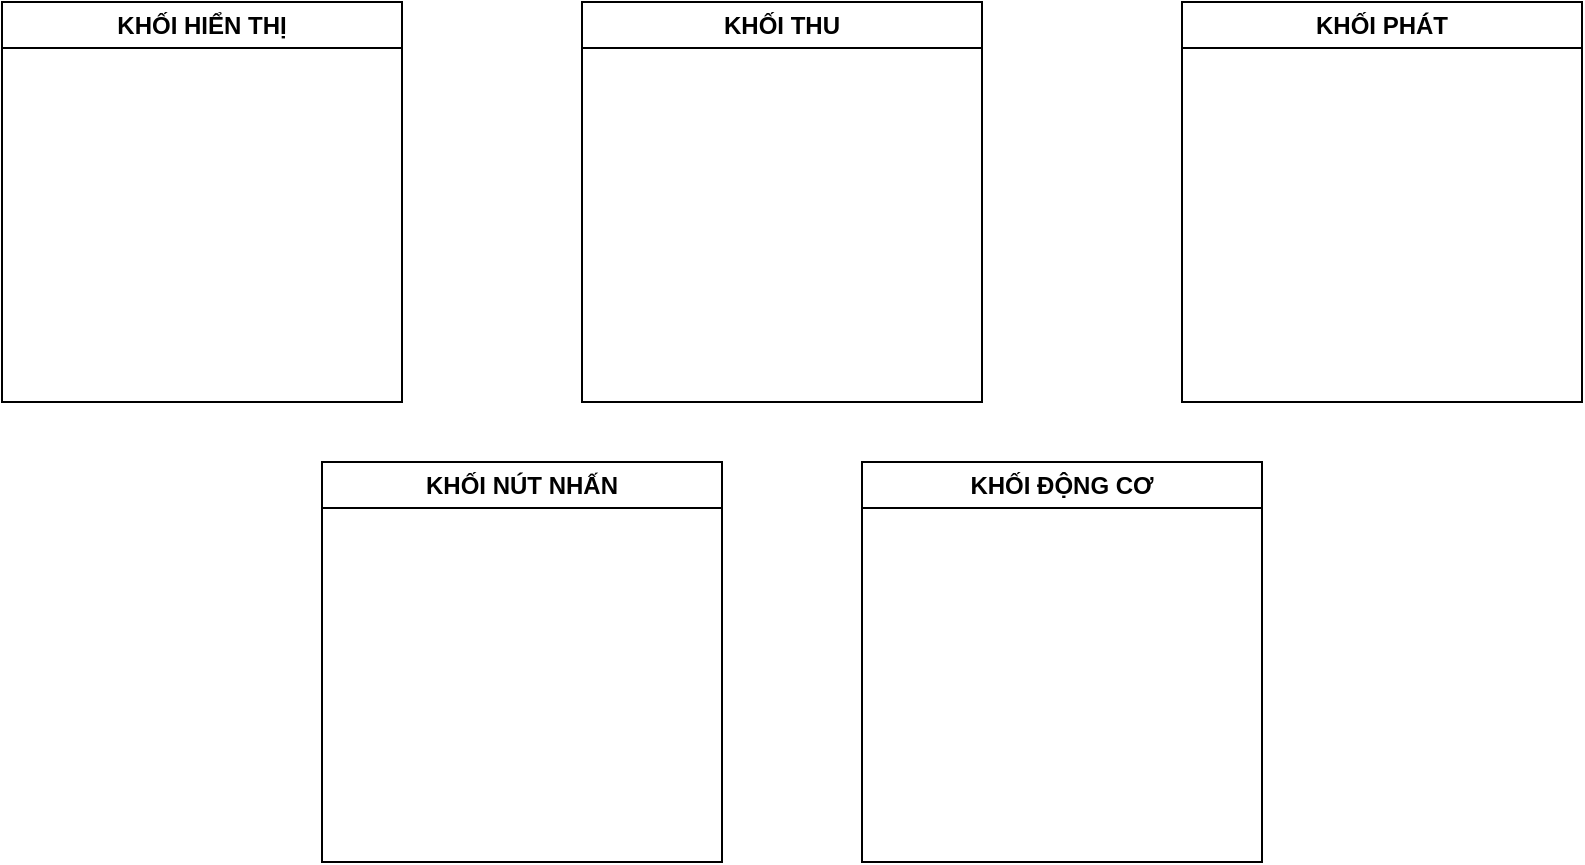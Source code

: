 <mxfile version="24.7.16">
  <diagram name="Page-1" id="8M8sIyW9sqyL5muq9qcv">
    <mxGraphModel dx="880" dy="468" grid="1" gridSize="10" guides="1" tooltips="1" connect="1" arrows="1" fold="1" page="1" pageScale="1" pageWidth="850" pageHeight="1100" math="0" shadow="0">
      <root>
        <mxCell id="0" />
        <mxCell id="1" parent="0" />
        <mxCell id="eIzvqOulrVq_vtCdfwBf-9" value="KHỐI HIỂN THỊ" style="swimlane;whiteSpace=wrap;html=1;" parent="1" vertex="1">
          <mxGeometry x="50" y="30" width="200" height="200" as="geometry" />
        </mxCell>
        <mxCell id="eIzvqOulrVq_vtCdfwBf-10" value="KHỐI THU" style="swimlane;whiteSpace=wrap;html=1;" parent="1" vertex="1">
          <mxGeometry x="340" y="30" width="200" height="200" as="geometry" />
        </mxCell>
        <mxCell id="eIzvqOulrVq_vtCdfwBf-11" value="KHỐI PHÁT" style="swimlane;whiteSpace=wrap;html=1;" parent="1" vertex="1">
          <mxGeometry x="640" y="30" width="200" height="200" as="geometry" />
        </mxCell>
        <mxCell id="eIzvqOulrVq_vtCdfwBf-12" value="KHỐI NÚT NHẤN" style="swimlane;whiteSpace=wrap;html=1;" parent="1" vertex="1">
          <mxGeometry x="210" y="260" width="200" height="200" as="geometry" />
        </mxCell>
        <mxCell id="eIzvqOulrVq_vtCdfwBf-13" value="KHỐI ĐỘNG CƠ" style="swimlane;whiteSpace=wrap;html=1;" parent="1" vertex="1">
          <mxGeometry x="480" y="260" width="200" height="200" as="geometry" />
        </mxCell>
      </root>
    </mxGraphModel>
  </diagram>
</mxfile>
